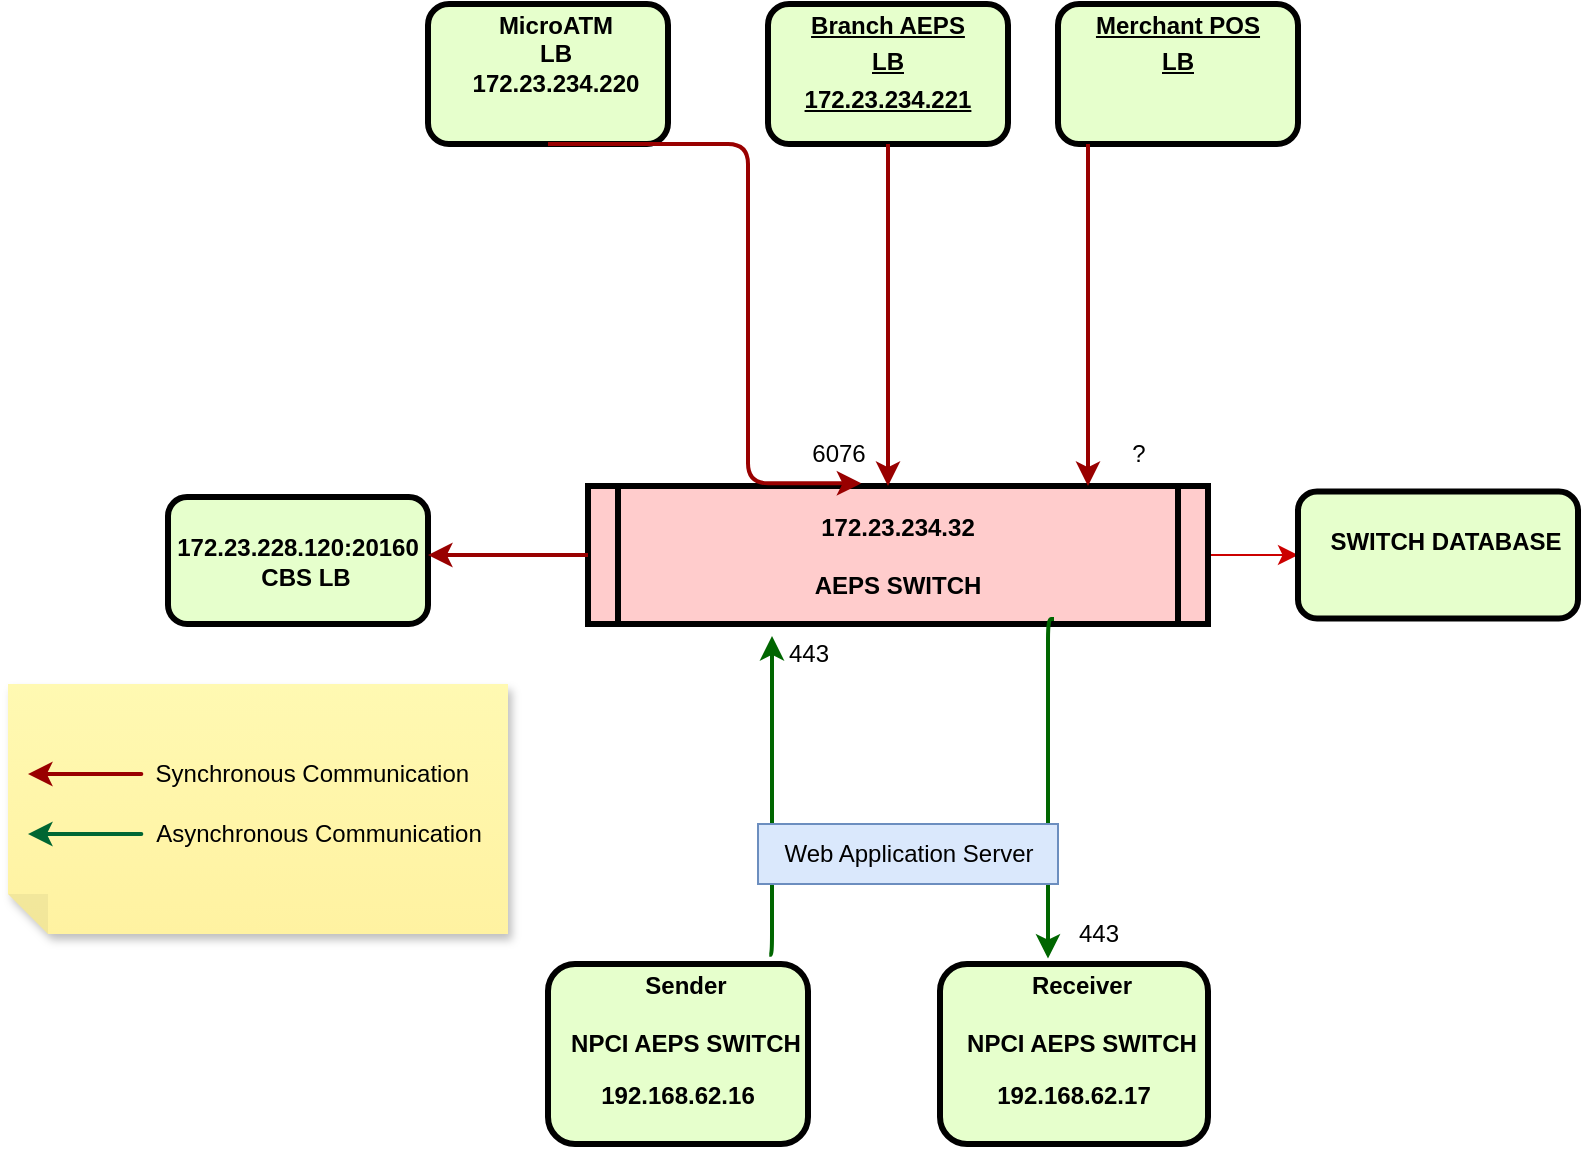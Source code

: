 <mxfile version="20.3.0" type="github">
  <diagram name="Page-1" id="c7558073-3199-34d8-9f00-42111426c3f3">
    <mxGraphModel dx="782" dy="337" grid="1" gridSize="10" guides="1" tooltips="1" connect="1" arrows="1" fold="1" page="1" pageScale="1" pageWidth="826" pageHeight="1169" background="none" math="0" shadow="0">
      <root>
        <mxCell id="0" />
        <mxCell id="1" parent="0" />
        <mxCell id="2" value="&lt;p style=&quot;margin: 0px; margin-top: 4px; text-align: center; text-decoration: underline;&quot;&gt;&lt;/p&gt;&lt;p style=&quot;margin: 0px; margin-left: 8px;&quot;&gt;MicroATM&lt;/p&gt;&lt;p style=&quot;margin: 0px; margin-left: 8px;&quot;&gt;LB&lt;/p&gt;&lt;p style=&quot;margin: 0px; margin-left: 8px;&quot;&gt;172.23.234.220&lt;/p&gt;" style="verticalAlign=middle;align=center;overflow=fill;fontSize=12;fontFamily=Helvetica;html=1;rounded=1;fontStyle=1;strokeWidth=3;fillColor=#E6FFCC" parent="1" vertex="1">
          <mxGeometry x="230" y="150" width="120" height="70" as="geometry" />
        </mxCell>
        <mxCell id="vpj-GagNGOUXVlxgpGIW-142" value="" style="edgeStyle=orthogonalEdgeStyle;rounded=0;orthogonalLoop=1;jettySize=auto;html=1;strokeColor=#CC0000;endSize=7;" edge="1" parent="1" source="5" target="vpj-GagNGOUXVlxgpGIW-140">
          <mxGeometry relative="1" as="geometry" />
        </mxCell>
        <mxCell id="5" value="172.23.234.32&#xa;&#xa;AEPS SWITCH" style="shape=process;whiteSpace=wrap;align=center;verticalAlign=middle;size=0.048;fontStyle=1;strokeWidth=3;fillColor=#FFCCCC" parent="1" vertex="1">
          <mxGeometry x="310" y="391" width="310" height="69" as="geometry" />
        </mxCell>
        <mxCell id="6" value="&lt;p style=&quot;margin: 4px 0px 0px;&quot;&gt;&lt;u&gt;Branch AEPS&lt;/u&gt;&lt;/p&gt;&lt;p style=&quot;margin: 4px 0px 0px;&quot;&gt;&lt;u&gt;LB&lt;/u&gt;&lt;/p&gt;&lt;p style=&quot;margin: 4px 0px 0px;&quot;&gt;&lt;u&gt;172.23.234.221&lt;/u&gt;&lt;/p&gt;" style="verticalAlign=middle;align=center;overflow=fill;fontSize=12;fontFamily=Helvetica;html=1;rounded=1;fontStyle=1;strokeWidth=3;fillColor=#E6FFCC" parent="1" vertex="1">
          <mxGeometry x="400" y="150" width="120" height="70" as="geometry" />
        </mxCell>
        <mxCell id="8" value="&lt;p style=&quot;margin: 0px; margin-top: 4px; text-align: center; text-decoration: underline;&quot;&gt;&lt;/p&gt;&lt;p style=&quot;text-decoration-line: underline; margin: 4px 0px 0px;&quot;&gt;Merchant POS&lt;/p&gt;&lt;p style=&quot;text-decoration-line: underline; margin: 4px 0px 0px;&quot;&gt;LB&lt;/p&gt;" style="verticalAlign=middle;align=center;overflow=fill;fontSize=12;fontFamily=Helvetica;html=1;rounded=1;fontStyle=1;strokeWidth=3;fillColor=#E6FFCC" parent="1" vertex="1">
          <mxGeometry x="545" y="150" width="120" height="70" as="geometry" />
        </mxCell>
        <mxCell id="10" value="&lt;p style=&quot;margin: 0px; margin-top: 4px; text-align: center; text-decoration: underline;&quot;&gt;&lt;/p&gt;&lt;br&gt;172.23.228.120:20160&lt;br&gt;&lt;p style=&quot;margin: 0px; margin-left: 8px;&quot;&gt;&lt;span style=&quot;background-color: initial;&quot;&gt;CBS LB&lt;/span&gt;&lt;br&gt;&lt;/p&gt;" style="verticalAlign=middle;align=center;overflow=fill;fontSize=12;fontFamily=Helvetica;html=1;rounded=1;fontStyle=1;strokeWidth=3;fillColor=#E6FFCC" parent="1" vertex="1">
          <mxGeometry x="100" y="396.5" width="130" height="63.5" as="geometry" />
        </mxCell>
        <mxCell id="56" value="" style="edgeStyle=elbowEdgeStyle;elbow=horizontal;strokeColor=#990000;strokeWidth=2;exitX=0.5;exitY=1;exitDx=0;exitDy=0;entryX=0.733;entryY=0.989;entryDx=0;entryDy=0;entryPerimeter=0;" parent="1" source="2" target="vpj-GagNGOUXVlxgpGIW-136" edge="1">
          <mxGeometry width="100" height="100" relative="1" as="geometry">
            <mxPoint x="50" y="500" as="sourcePoint" />
            <mxPoint x="150" y="400" as="targetPoint" />
            <Array as="points">
              <mxPoint x="390" y="240" />
              <mxPoint x="420" y="350" />
              <mxPoint x="290" y="250" />
              <mxPoint x="350" y="250" />
              <mxPoint x="360" y="230" />
              <mxPoint x="420" y="370" />
              <mxPoint x="390" y="320" />
              <mxPoint x="360" y="250" />
              <mxPoint x="460" y="390" />
              <mxPoint x="300" y="230" />
              <mxPoint x="260" y="200" />
              <mxPoint x="280" y="220" />
              <mxPoint x="290" y="250" />
              <mxPoint x="300" y="270" />
              <mxPoint x="280" y="360" />
            </Array>
          </mxGeometry>
        </mxCell>
        <mxCell id="59" value="" style="edgeStyle=elbowEdgeStyle;elbow=horizontal;strokeColor=#990000;strokeWidth=2" parent="1" source="6" target="5" edge="1">
          <mxGeometry width="100" height="100" relative="1" as="geometry">
            <mxPoint x="350" y="370" as="sourcePoint" />
            <mxPoint x="450" y="270" as="targetPoint" />
            <Array as="points">
              <mxPoint x="460" y="230" />
              <mxPoint x="420" y="210" />
              <mxPoint x="440" y="260" />
              <mxPoint x="430" y="240" />
              <mxPoint x="460" y="320" />
            </Array>
          </mxGeometry>
        </mxCell>
        <mxCell id="68" value="" style="edgeStyle=elbowEdgeStyle;elbow=horizontal;strokeColor=#990000;strokeWidth=2" parent="1" source="8" target="5" edge="1">
          <mxGeometry width="100" height="100" relative="1" as="geometry">
            <mxPoint x="570" y="380" as="sourcePoint" />
            <mxPoint x="510" y="250" as="targetPoint" />
            <Array as="points">
              <mxPoint x="560" y="280" />
              <mxPoint x="620" y="240" />
              <mxPoint x="580" y="220" />
              <mxPoint x="560" y="230" />
              <mxPoint x="600" y="250" />
            </Array>
          </mxGeometry>
        </mxCell>
        <mxCell id="88" value="" style="edgeStyle=elbowEdgeStyle;elbow=horizontal;strokeColor=#006600;strokeWidth=2;exitX=0.75;exitY=1;exitDx=0;exitDy=0;entryX=0.403;entryY=-0.03;entryDx=0;entryDy=0;entryPerimeter=0;" parent="1" target="vpj-GagNGOUXVlxgpGIW-130" edge="1">
          <mxGeometry width="100" height="100" relative="1" as="geometry">
            <mxPoint x="543" y="457.5" as="sourcePoint" />
            <mxPoint x="540" y="567.5" as="targetPoint" />
            <Array as="points">
              <mxPoint x="540" y="577.5" />
              <mxPoint x="540" y="557.5" />
              <mxPoint x="540" y="547.5" />
              <mxPoint x="540" y="567.5" />
              <mxPoint x="480" y="507.5" />
              <mxPoint x="470" y="527.5" />
              <mxPoint x="480" y="517.5" />
              <mxPoint x="480" y="537.5" />
              <mxPoint x="480" y="547.5" />
              <mxPoint x="480" y="567.5" />
              <mxPoint x="480" y="497.5" />
              <mxPoint x="420" y="337.5" />
              <mxPoint x="400" y="337.5" />
              <mxPoint x="430" y="247.5" />
            </Array>
          </mxGeometry>
        </mxCell>
        <mxCell id="92" value="" style="edgeStyle=elbowEdgeStyle;elbow=horizontal;strokeColor=#990000;strokeWidth=2" parent="1" source="5" target="10" edge="1">
          <mxGeometry width="100" height="100" relative="1" as="geometry">
            <mxPoint x="30.0" y="500" as="sourcePoint" />
            <mxPoint x="130.0" y="400" as="targetPoint" />
            <Array as="points">
              <mxPoint x="190" y="426" />
              <mxPoint x="170" y="420" />
              <mxPoint x="200" y="416" />
              <mxPoint x="250" y="470" />
            </Array>
          </mxGeometry>
        </mxCell>
        <mxCell id="vpj-GagNGOUXVlxgpGIW-102" value="&lt;span style=&quot;color: rgba(0, 0, 0, 0); font-family: monospace; font-size: 0px; font-style: normal; font-variant-ligatures: normal; font-variant-caps: normal; font-weight: 400; letter-spacing: normal; orphans: 2; text-align: start; text-indent: 0px; text-transform: none; widows: 2; word-spacing: 0px; -webkit-text-stroke-width: 0px; background-color: rgb(248, 249, 250); text-decoration-thickness: initial; text-decoration-style: initial; text-decoration-color: initial; float: none; display: inline !important;&quot;&gt;&amp;nbsp;&lt;/span&gt;" style="text;whiteSpace=wrap;html=1;" vertex="1" parent="1">
          <mxGeometry x="650" y="260" width="30" height="40" as="geometry" />
        </mxCell>
        <mxCell id="vpj-GagNGOUXVlxgpGIW-110" value="&lt;span style=&quot;color: rgba(0, 0, 0, 0); font-family: monospace; font-size: 0px; font-style: normal; font-variant-ligatures: normal; font-variant-caps: normal; font-weight: 400; letter-spacing: normal; orphans: 2; text-align: start; text-indent: 0px; text-transform: none; widows: 2; word-spacing: 0px; -webkit-text-stroke-width: 0px; background-color: rgb(248, 249, 250); text-decoration-thickness: initial; text-decoration-style: initial; text-decoration-color: initial; float: none; display: inline !important;&quot;&gt;&amp;nbsp;&lt;/span&gt;" style="text;whiteSpace=wrap;html=1;" vertex="1" parent="1">
          <mxGeometry x="250" y="550" width="30" height="40" as="geometry" />
        </mxCell>
        <mxCell id="vpj-GagNGOUXVlxgpGIW-109" value="" style="shape=note;whiteSpace=wrap;html=1;backgroundOutline=1;fontColor=#000000;darkOpacity=0.05;fillColor=#FFF9B2;strokeColor=none;fillStyle=solid;direction=west;gradientDirection=north;gradientColor=#FFF2A1;shadow=1;size=20;pointerEvents=1;" vertex="1" parent="1">
          <mxGeometry x="20" y="490" width="250" height="125" as="geometry" />
        </mxCell>
        <mxCell id="vpj-GagNGOUXVlxgpGIW-111" value="" style="edgeStyle=elbowEdgeStyle;elbow=horizontal;strokeColor=#990000;strokeWidth=2" edge="1" parent="1">
          <mxGeometry width="100" height="100" relative="1" as="geometry">
            <mxPoint x="80" y="535" as="sourcePoint" />
            <mxPoint x="30" y="535" as="targetPoint" />
            <Array as="points">
              <mxPoint x="90" y="535" />
              <mxPoint x="120" y="531" />
              <mxPoint x="170" y="585" />
            </Array>
          </mxGeometry>
        </mxCell>
        <mxCell id="vpj-GagNGOUXVlxgpGIW-112" value="&amp;nbsp;Synchronous Communication" style="text;html=1;resizable=0;autosize=1;align=center;verticalAlign=middle;points=[];fillColor=none;strokeColor=none;rounded=0;" vertex="1" parent="1">
          <mxGeometry x="80" y="520" width="180" height="30" as="geometry" />
        </mxCell>
        <mxCell id="vpj-GagNGOUXVlxgpGIW-113" value="" style="edgeStyle=elbowEdgeStyle;elbow=horizontal;strokeColor=#006633;strokeWidth=2" edge="1" parent="1">
          <mxGeometry width="100" height="100" relative="1" as="geometry">
            <mxPoint x="80" y="565" as="sourcePoint" />
            <mxPoint x="30" y="565" as="targetPoint" />
            <Array as="points">
              <mxPoint x="90" y="565" />
              <mxPoint x="120" y="561" />
              <mxPoint x="170" y="615" />
            </Array>
          </mxGeometry>
        </mxCell>
        <mxCell id="vpj-GagNGOUXVlxgpGIW-114" value="Asynchronous Communication" style="text;html=1;resizable=0;autosize=1;align=center;verticalAlign=middle;points=[];fillColor=none;strokeColor=none;rounded=0;" vertex="1" parent="1">
          <mxGeometry x="80" y="550" width="190" height="30" as="geometry" />
        </mxCell>
        <mxCell id="vpj-GagNGOUXVlxgpGIW-129" value="&lt;p style=&quot;margin: 0px; margin-top: 4px; text-align: center; text-decoration: underline;&quot;&gt;&lt;/p&gt;&lt;p style=&quot;margin: 0px; margin-left: 8px;&quot;&gt;&lt;span style=&quot;background-color: initial;&quot;&gt;Sender&lt;/span&gt;&lt;br&gt;&lt;/p&gt;&lt;p style=&quot;margin: 0px; margin-left: 8px;&quot;&gt;&lt;span style=&quot;background-color: initial;&quot;&gt;&lt;br&gt;&lt;/span&gt;&lt;/p&gt;&lt;p style=&quot;margin: 0px; margin-left: 8px;&quot;&gt;NPCI AEPS SWITCH&lt;/p&gt;&lt;p align=&quot;center&quot; class=&quot;MsoNormal&quot;&gt;&lt;span lang=&quot;EN-US&quot;&gt;192.168.62.16&lt;/span&gt;&lt;/p&gt;" style="verticalAlign=middle;align=center;overflow=fill;fontSize=12;fontFamily=Helvetica;html=1;rounded=1;fontStyle=1;strokeWidth=3;fillColor=#E6FFCC" vertex="1" parent="1">
          <mxGeometry x="290" y="630" width="130" height="90" as="geometry" />
        </mxCell>
        <mxCell id="vpj-GagNGOUXVlxgpGIW-130" value="&lt;p style=&quot;margin: 0px; margin-top: 4px; text-align: center; text-decoration: underline;&quot;&gt;&lt;/p&gt;&lt;p style=&quot;margin: 0px; margin-left: 8px;&quot;&gt;Receiver&lt;/p&gt;&lt;p style=&quot;margin: 0px; margin-left: 8px;&quot;&gt;&lt;br&gt;&lt;/p&gt;&lt;p style=&quot;margin: 0px; margin-left: 8px;&quot;&gt;NPCI AEPS SWITCH&lt;/p&gt;&lt;p align=&quot;center&quot; class=&quot;MsoNormal&quot;&gt;&lt;span lang=&quot;EN-US&quot;&gt;192.168.62.17&lt;/span&gt;&lt;/p&gt;" style="verticalAlign=middle;align=center;overflow=fill;fontSize=12;fontFamily=Helvetica;html=1;rounded=1;fontStyle=1;strokeWidth=3;fillColor=#E6FFCC" vertex="1" parent="1">
          <mxGeometry x="486" y="630" width="134" height="90" as="geometry" />
        </mxCell>
        <mxCell id="vpj-GagNGOUXVlxgpGIW-134" value="" style="edgeStyle=elbowEdgeStyle;elbow=horizontal;strokeColor=#006600;strokeWidth=2;exitX=0.851;exitY=-0.007;exitDx=0;exitDy=0;exitPerimeter=0;" edge="1" parent="1">
          <mxGeometry width="100" height="100" relative="1" as="geometry">
            <mxPoint x="400.63" y="625.37" as="sourcePoint" />
            <mxPoint x="402" y="466" as="targetPoint" />
            <Array as="points">
              <mxPoint x="402" y="476" />
              <mxPoint x="401" y="496" />
              <mxPoint x="440" y="466" />
              <mxPoint x="440" y="496" />
              <mxPoint x="420" y="686" />
              <mxPoint x="420" y="726" />
              <mxPoint x="363" y="666" />
              <mxPoint x="243" y="746" />
              <mxPoint x="283" y="706" />
              <mxPoint x="293" y="696" />
              <mxPoint x="343" y="676" />
              <mxPoint x="515" y="696" />
              <mxPoint x="513" y="676" />
              <mxPoint x="503" y="686" />
              <mxPoint x="413" y="656" />
              <mxPoint x="413" y="596" />
              <mxPoint x="523" y="516" />
              <mxPoint x="483" y="576" />
              <mxPoint x="493" y="546" />
              <mxPoint x="453" y="536" />
              <mxPoint x="443" y="506" />
              <mxPoint x="413" y="426" />
            </Array>
          </mxGeometry>
        </mxCell>
        <mxCell id="vpj-GagNGOUXVlxgpGIW-136" value="6076" style="text;html=1;resizable=0;autosize=1;align=center;verticalAlign=middle;points=[];fillColor=none;strokeColor=none;rounded=0;" vertex="1" parent="1">
          <mxGeometry x="410" y="360" width="50" height="30" as="geometry" />
        </mxCell>
        <mxCell id="vpj-GagNGOUXVlxgpGIW-137" value="?" style="text;html=1;resizable=0;autosize=1;align=center;verticalAlign=middle;points=[];fillColor=none;strokeColor=none;rounded=0;" vertex="1" parent="1">
          <mxGeometry x="570" y="360" width="30" height="30" as="geometry" />
        </mxCell>
        <mxCell id="vpj-GagNGOUXVlxgpGIW-139" value="443" style="text;html=1;resizable=0;autosize=1;align=center;verticalAlign=middle;points=[];fillColor=none;strokeColor=none;rounded=0;" vertex="1" parent="1">
          <mxGeometry x="545" y="600" width="40" height="30" as="geometry" />
        </mxCell>
        <mxCell id="vpj-GagNGOUXVlxgpGIW-140" value="&lt;p style=&quot;margin: 0px; margin-top: 4px; text-align: center; text-decoration: underline;&quot;&gt;&lt;/p&gt;&lt;br&gt;&lt;p style=&quot;margin: 0px; margin-left: 8px;&quot;&gt;&lt;span style=&quot;background-color: initial;&quot;&gt;SWITCH DATABASE&lt;/span&gt;&lt;br&gt;&lt;/p&gt;&lt;p style=&quot;margin: 0px; margin-left: 8px;&quot;&gt;&lt;span style=&quot;background-color: initial;&quot;&gt;&lt;br&gt;&lt;/span&gt;&lt;/p&gt;" style="verticalAlign=middle;align=center;overflow=fill;fontSize=12;fontFamily=Helvetica;html=1;rounded=1;fontStyle=1;strokeWidth=3;fillColor=#E6FFCC" vertex="1" parent="1">
          <mxGeometry x="665" y="393.75" width="140" height="63.5" as="geometry" />
        </mxCell>
        <mxCell id="vpj-GagNGOUXVlxgpGIW-145" value="443" style="text;html=1;resizable=0;autosize=1;align=center;verticalAlign=middle;points=[];fillColor=none;strokeColor=none;rounded=0;" vertex="1" parent="1">
          <mxGeometry x="400" y="460" width="40" height="30" as="geometry" />
        </mxCell>
        <mxCell id="vpj-GagNGOUXVlxgpGIW-154" value="Web Application Server" style="text;html=1;resizable=0;autosize=1;align=center;verticalAlign=middle;points=[];fillColor=#dae8fc;strokeColor=#6c8ebf;rounded=0;" vertex="1" parent="1">
          <mxGeometry x="395" y="560" width="150" height="30" as="geometry" />
        </mxCell>
      </root>
    </mxGraphModel>
  </diagram>
</mxfile>
